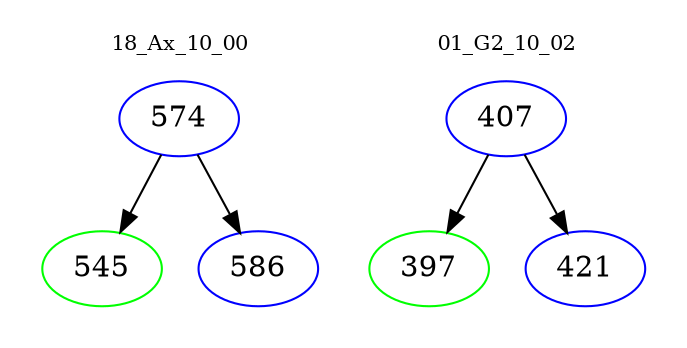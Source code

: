 digraph{
subgraph cluster_0 {
color = white
label = "18_Ax_10_00";
fontsize=10;
T0_574 [label="574", color="blue"]
T0_574 -> T0_545 [color="black"]
T0_545 [label="545", color="green"]
T0_574 -> T0_586 [color="black"]
T0_586 [label="586", color="blue"]
}
subgraph cluster_1 {
color = white
label = "01_G2_10_02";
fontsize=10;
T1_407 [label="407", color="blue"]
T1_407 -> T1_397 [color="black"]
T1_397 [label="397", color="green"]
T1_407 -> T1_421 [color="black"]
T1_421 [label="421", color="blue"]
}
}
